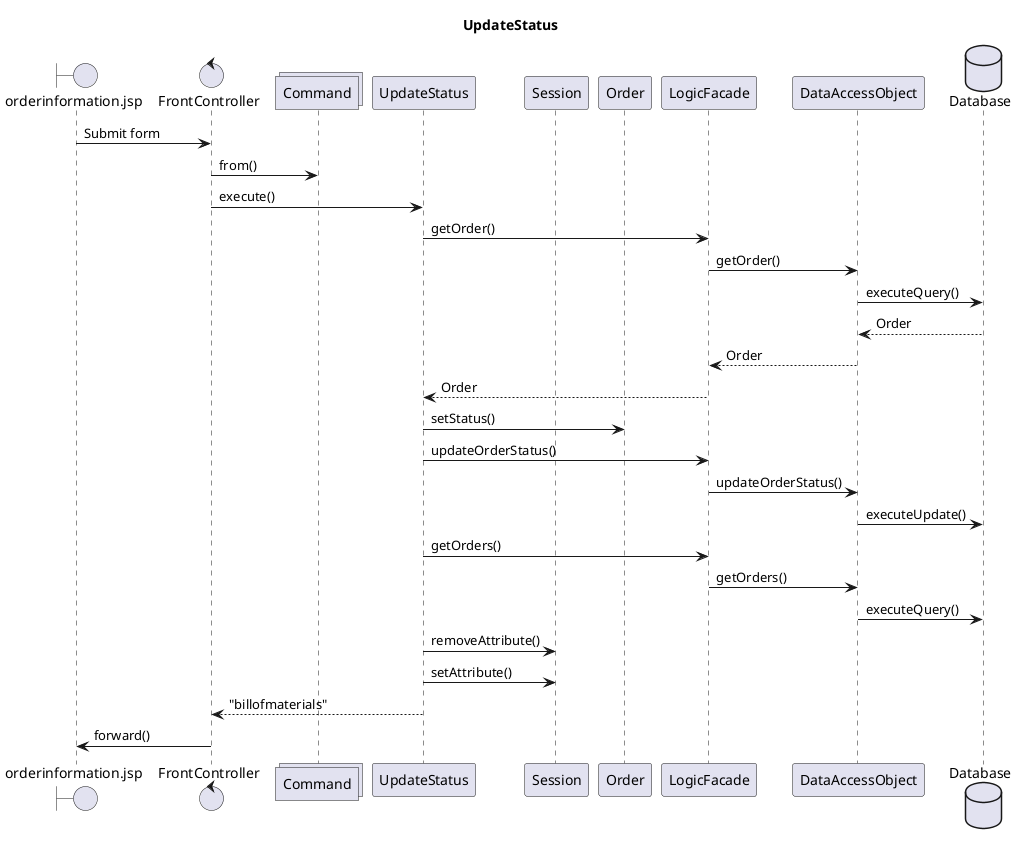@startuml

title UpdateStatus
boundary orderinformation.jsp
control FrontController
collections Command
participant UpdateStatus
participant Session
participant Order
participant LogicFacade as LF
participant DataAccessObject as DAO
database Database as DB

orderinformation.jsp -> FrontController: Submit form
FrontController -> Command: from()
FrontController -> UpdateStatus: execute()
UpdateStatus -> LF: getOrder()
LF -> DAO: getOrder()
DAO -> DB: executeQuery()
DB --> DAO: Order
DAO --> LF: Order
LF --> UpdateStatus: Order
UpdateStatus -> Order: setStatus()
UpdateStatus -> LF: updateOrderStatus()
LF -> DAO: updateOrderStatus()
DAO -> DB: executeUpdate()
UpdateStatus -> LF: getOrders()
LF -> DAO: getOrders()
DAO -> DB: executeQuery()
UpdateStatus -> Session: removeAttribute()
UpdateStatus -> Session: setAttribute()
UpdateStatus --> FrontController: "billofmaterials"
FrontController -> orderinformation.jsp: forward()

@enduml

